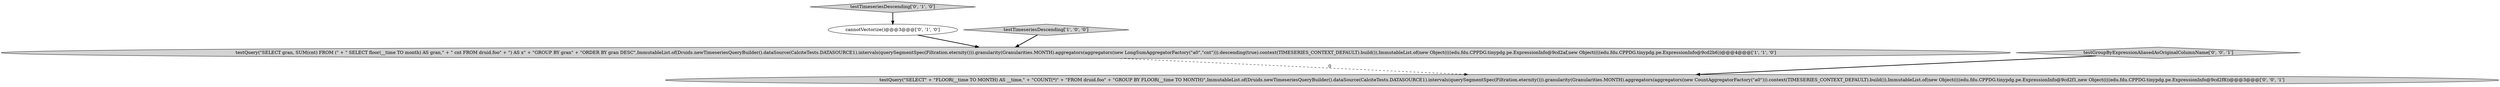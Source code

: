 digraph {
2 [style = filled, label = "testTimeseriesDescending['0', '1', '0']", fillcolor = lightgray, shape = diamond image = "AAA0AAABBB2BBB"];
0 [style = filled, label = "testTimeseriesDescending['1', '0', '0']", fillcolor = lightgray, shape = diamond image = "AAA0AAABBB1BBB"];
4 [style = filled, label = "testGroupByExpressionAliasedAsOriginalColumnName['0', '0', '1']", fillcolor = lightgray, shape = diamond image = "AAA0AAABBB3BBB"];
3 [style = filled, label = "cannotVectorize()@@@3@@@['0', '1', '0']", fillcolor = white, shape = ellipse image = "AAA1AAABBB2BBB"];
1 [style = filled, label = "testQuery(\"SELECT gran, SUM(cnt) FROM (\" + \" SELECT floor(__time TO month) AS gran,\" + \" cnt FROM druid.foo\" + \") AS x\" + \"GROUP BY gran\" + \"ORDER BY gran DESC\",ImmutableList.of(Druids.newTimeseriesQueryBuilder().dataSource(CalciteTests.DATASOURCE1).intervals(querySegmentSpec(Filtration.eternity())).granularity(Granularities.MONTH).aggregators(aggregators(new LongSumAggregatorFactory(\"a0\",\"cnt\"))).descending(true).context(TIMESERIES_CONTEXT_DEFAULT).build()),ImmutableList.of(new Object((((edu.fdu.CPPDG.tinypdg.pe.ExpressionInfo@9cd2af,new Object((((edu.fdu.CPPDG.tinypdg.pe.ExpressionInfo@9cd2b6))@@@4@@@['1', '1', '0']", fillcolor = lightgray, shape = ellipse image = "AAA0AAABBB1BBB"];
5 [style = filled, label = "testQuery(\"SELECT\" + \"FLOOR(__time TO MONTH) AS __time,\" + \"COUNT(*)\" + \"FROM druid.foo\" + \"GROUP BY FLOOR(__time TO MONTH)\",ImmutableList.of(Druids.newTimeseriesQueryBuilder().dataSource(CalciteTests.DATASOURCE1).intervals(querySegmentSpec(Filtration.eternity())).granularity(Granularities.MONTH).aggregators(aggregators(new CountAggregatorFactory(\"a0\"))).context(TIMESERIES_CONTEXT_DEFAULT).build()),ImmutableList.of(new Object((((edu.fdu.CPPDG.tinypdg.pe.ExpressionInfo@9cd2f1,new Object((((edu.fdu.CPPDG.tinypdg.pe.ExpressionInfo@9cd2f8))@@@3@@@['0', '0', '1']", fillcolor = lightgray, shape = ellipse image = "AAA0AAABBB3BBB"];
4->5 [style = bold, label=""];
1->5 [style = dashed, label="0"];
0->1 [style = bold, label=""];
3->1 [style = bold, label=""];
2->3 [style = bold, label=""];
}
